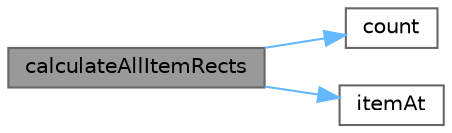 digraph "calculateAllItemRects"
{
 // LATEX_PDF_SIZE
  bgcolor="transparent";
  edge [fontname=Helvetica,fontsize=10,labelfontname=Helvetica,labelfontsize=10];
  node [fontname=Helvetica,fontsize=10,shape=box,height=0.2,width=0.4];
  rankdir="LR";
  Node1 [id="Node000001",label="calculateAllItemRects",height=0.2,width=0.4,color="gray40", fillcolor="grey60", style="filled", fontcolor="black",tooltip="计算所有布局项的几何区域"];
  Node1 -> Node2 [id="edge1_Node000001_Node000002",color="steelblue1",style="solid",tooltip=" "];
  Node2 [id="Node000002",label="count",height=0.2,width=0.4,color="grey40", fillcolor="white", style="filled",URL="$class_my_flow_layout.html#a9e27218280fd27ef41c64cb7e705249a",tooltip="获取布局项数量"];
  Node1 -> Node3 [id="edge2_Node000001_Node000003",color="steelblue1",style="solid",tooltip=" "];
  Node3 [id="Node000003",label="itemAt",height=0.2,width=0.4,color="grey40", fillcolor="white", style="filled",URL="$class_my_flow_layout.html#a1c4494f3e99dfeb9ee9de910781a18f7",tooltip="获取指定索引的布局项"];
}
